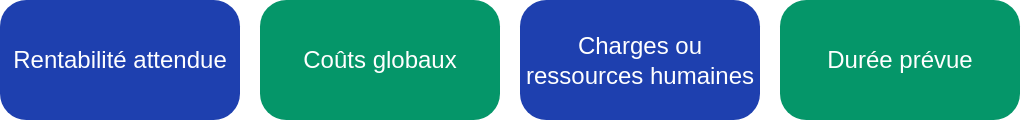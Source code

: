 <mxfile version="21.5.1" type="device">
  <diagram name="Page-1" id="Z_LQ6z9-4e3ammu03pyi">
    <mxGraphModel dx="1063" dy="584" grid="1" gridSize="10" guides="1" tooltips="1" connect="1" arrows="1" fold="1" page="1" pageScale="1" pageWidth="1169" pageHeight="827" math="0" shadow="0">
      <root>
        <mxCell id="0" />
        <mxCell id="1" parent="0" />
        <mxCell id="lEgoR7gKJrUoaPnhJkdf-1" value="Rentabilité attendue" style="rounded=1;whiteSpace=wrap;html=1;arcSize=22;strokeColor=none;fillColor=#1e40af;fontColor=#FFFFFF;" parent="1" vertex="1">
          <mxGeometry x="150" y="120" width="120" height="60" as="geometry" />
        </mxCell>
        <mxCell id="lEgoR7gKJrUoaPnhJkdf-2" value="Coûts globaux" style="rounded=1;whiteSpace=wrap;html=1;arcSize=22;strokeColor=none;fillColor=#059669;fontColor=#FFFFFF;" parent="1" vertex="1">
          <mxGeometry x="280" y="120" width="120" height="60" as="geometry" />
        </mxCell>
        <mxCell id="x-G2EaKpg3Qw2RA5t5O_-1" value="Charges ou ressources humaines" style="rounded=1;whiteSpace=wrap;html=1;arcSize=22;strokeColor=none;fillColor=#1e40af;fontColor=#FFFFFF;" vertex="1" parent="1">
          <mxGeometry x="410" y="120" width="120" height="60" as="geometry" />
        </mxCell>
        <mxCell id="x-G2EaKpg3Qw2RA5t5O_-3" value="Durée prévue" style="rounded=1;whiteSpace=wrap;html=1;arcSize=22;strokeColor=none;fillColor=#059669;fontColor=#FFFFFF;" vertex="1" parent="1">
          <mxGeometry x="540" y="120" width="120" height="60" as="geometry" />
        </mxCell>
      </root>
    </mxGraphModel>
  </diagram>
</mxfile>
